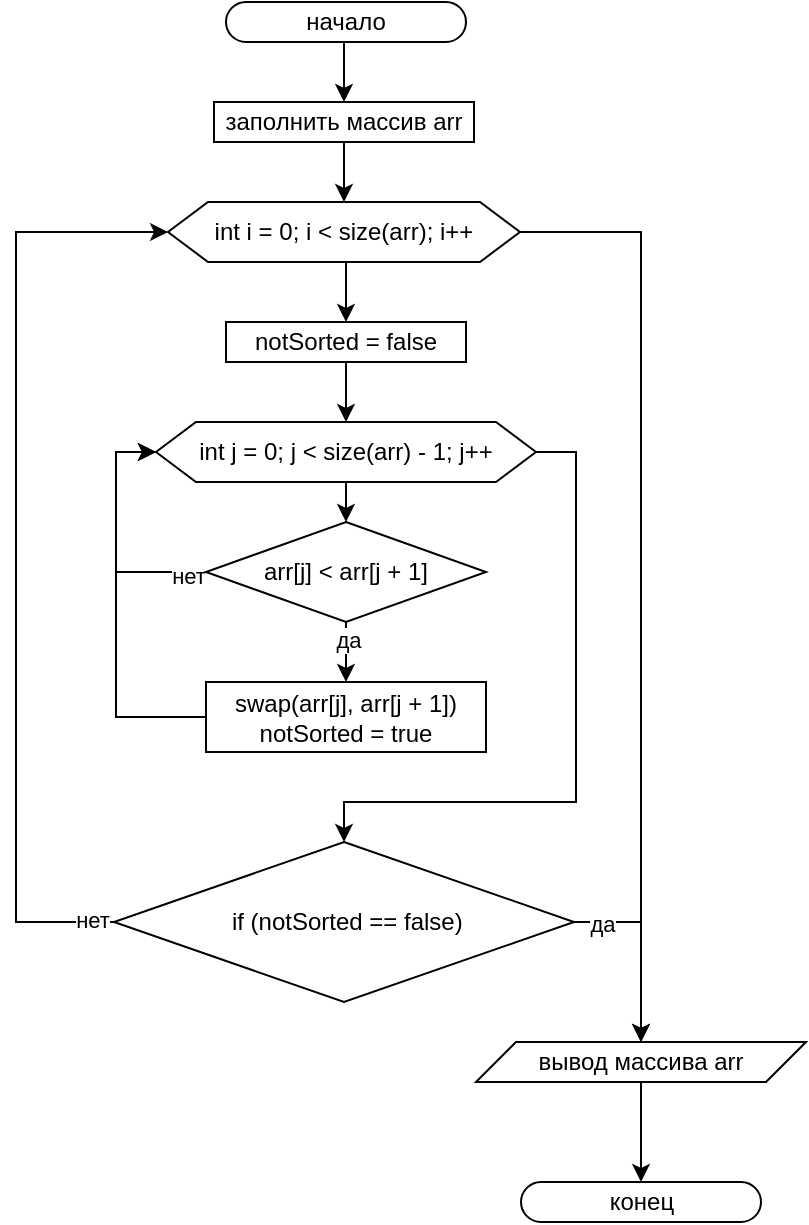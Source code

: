 <mxfile version="26.0.9">
  <diagram id="C5RBs43oDa-KdzZeNtuy" name="Page-1">
    <mxGraphModel dx="778" dy="460" grid="1" gridSize="10" guides="1" tooltips="1" connect="1" arrows="1" fold="1" page="1" pageScale="1" pageWidth="827" pageHeight="1169" math="0" shadow="0">
      <root>
        <mxCell id="WIyWlLk6GJQsqaUBKTNV-0" />
        <mxCell id="WIyWlLk6GJQsqaUBKTNV-1" parent="WIyWlLk6GJQsqaUBKTNV-0" />
        <mxCell id="jXiwWkqM8kZw05CcmDru-11" style="edgeStyle=orthogonalEdgeStyle;rounded=0;orthogonalLoop=1;jettySize=auto;html=1;exitX=0.5;exitY=1;exitDx=0;exitDy=0;entryX=0.5;entryY=0;entryDx=0;entryDy=0;" edge="1" parent="WIyWlLk6GJQsqaUBKTNV-1" source="jXiwWkqM8kZw05CcmDru-0" target="jXiwWkqM8kZw05CcmDru-2">
          <mxGeometry relative="1" as="geometry" />
        </mxCell>
        <mxCell id="jXiwWkqM8kZw05CcmDru-0" value="начало" style="rounded=1;whiteSpace=wrap;html=1;arcSize=50;" vertex="1" parent="WIyWlLk6GJQsqaUBKTNV-1">
          <mxGeometry x="355" y="260" width="120" height="20" as="geometry" />
        </mxCell>
        <mxCell id="jXiwWkqM8kZw05CcmDru-1" value="конец" style="rounded=1;whiteSpace=wrap;html=1;arcSize=50;" vertex="1" parent="WIyWlLk6GJQsqaUBKTNV-1">
          <mxGeometry x="502.5" y="850" width="120" height="20" as="geometry" />
        </mxCell>
        <mxCell id="jXiwWkqM8kZw05CcmDru-12" style="edgeStyle=orthogonalEdgeStyle;rounded=0;orthogonalLoop=1;jettySize=auto;html=1;exitX=0.5;exitY=1;exitDx=0;exitDy=0;entryX=0.5;entryY=0;entryDx=0;entryDy=0;" edge="1" parent="WIyWlLk6GJQsqaUBKTNV-1" source="jXiwWkqM8kZw05CcmDru-2" target="jXiwWkqM8kZw05CcmDru-5">
          <mxGeometry relative="1" as="geometry" />
        </mxCell>
        <mxCell id="jXiwWkqM8kZw05CcmDru-2" value="заполнить массив arr" style="rounded=0;whiteSpace=wrap;html=1;" vertex="1" parent="WIyWlLk6GJQsqaUBKTNV-1">
          <mxGeometry x="349" y="310" width="130" height="20" as="geometry" />
        </mxCell>
        <mxCell id="jXiwWkqM8kZw05CcmDru-16" style="edgeStyle=orthogonalEdgeStyle;rounded=0;orthogonalLoop=1;jettySize=auto;html=1;exitX=0.5;exitY=1;exitDx=0;exitDy=0;entryX=0.5;entryY=0;entryDx=0;entryDy=0;" edge="1" parent="WIyWlLk6GJQsqaUBKTNV-1" source="jXiwWkqM8kZw05CcmDru-3" target="jXiwWkqM8kZw05CcmDru-10">
          <mxGeometry relative="1" as="geometry" />
        </mxCell>
        <mxCell id="jXiwWkqM8kZw05CcmDru-33" value="да" style="edgeLabel;html=1;align=center;verticalAlign=middle;resizable=0;points=[];" vertex="1" connectable="0" parent="jXiwWkqM8kZw05CcmDru-16">
          <mxGeometry x="-0.432" y="1" relative="1" as="geometry">
            <mxPoint as="offset" />
          </mxGeometry>
        </mxCell>
        <mxCell id="jXiwWkqM8kZw05CcmDru-31" style="edgeStyle=orthogonalEdgeStyle;rounded=0;orthogonalLoop=1;jettySize=auto;html=1;exitX=0;exitY=0.5;exitDx=0;exitDy=0;entryX=0;entryY=0.5;entryDx=0;entryDy=0;" edge="1" parent="WIyWlLk6GJQsqaUBKTNV-1" source="jXiwWkqM8kZw05CcmDru-3" target="jXiwWkqM8kZw05CcmDru-7">
          <mxGeometry relative="1" as="geometry" />
        </mxCell>
        <mxCell id="jXiwWkqM8kZw05CcmDru-32" value="нет" style="edgeLabel;html=1;align=center;verticalAlign=middle;resizable=0;points=[];" vertex="1" connectable="0" parent="jXiwWkqM8kZw05CcmDru-31">
          <mxGeometry x="-0.857" y="2" relative="1" as="geometry">
            <mxPoint as="offset" />
          </mxGeometry>
        </mxCell>
        <mxCell id="jXiwWkqM8kZw05CcmDru-3" value="&lt;div&gt;&lt;span style=&quot;background-color: transparent; color: light-dark(rgb(0, 0, 0), rgb(255, 255, 255));&quot;&gt;arr[j] &amp;lt; arr[j + 1]&lt;/span&gt;&lt;/div&gt;" style="rhombus;whiteSpace=wrap;html=1;" vertex="1" parent="WIyWlLk6GJQsqaUBKTNV-1">
          <mxGeometry x="345" y="520" width="140" height="50" as="geometry" />
        </mxCell>
        <mxCell id="jXiwWkqM8kZw05CcmDru-20" style="edgeStyle=orthogonalEdgeStyle;rounded=0;orthogonalLoop=1;jettySize=auto;html=1;exitX=0.5;exitY=1;exitDx=0;exitDy=0;entryX=0.5;entryY=0;entryDx=0;entryDy=0;" edge="1" parent="WIyWlLk6GJQsqaUBKTNV-1" source="jXiwWkqM8kZw05CcmDru-5" target="jXiwWkqM8kZw05CcmDru-6">
          <mxGeometry relative="1" as="geometry" />
        </mxCell>
        <mxCell id="jXiwWkqM8kZw05CcmDru-26" style="edgeStyle=orthogonalEdgeStyle;rounded=0;orthogonalLoop=1;jettySize=auto;html=1;exitX=1;exitY=0.5;exitDx=0;exitDy=0;" edge="1" parent="WIyWlLk6GJQsqaUBKTNV-1" source="jXiwWkqM8kZw05CcmDru-5" target="jXiwWkqM8kZw05CcmDru-23">
          <mxGeometry relative="1" as="geometry" />
        </mxCell>
        <mxCell id="jXiwWkqM8kZw05CcmDru-5" value="&lt;div&gt;int i = 0; i &amp;lt; size(arr); i++&lt;/div&gt;" style="shape=hexagon;perimeter=hexagonPerimeter2;whiteSpace=wrap;html=1;fixedSize=1;" vertex="1" parent="WIyWlLk6GJQsqaUBKTNV-1">
          <mxGeometry x="326" y="360" width="176" height="30" as="geometry" />
        </mxCell>
        <mxCell id="jXiwWkqM8kZw05CcmDru-14" style="edgeStyle=orthogonalEdgeStyle;rounded=0;orthogonalLoop=1;jettySize=auto;html=1;exitX=0.5;exitY=1;exitDx=0;exitDy=0;entryX=0.5;entryY=0;entryDx=0;entryDy=0;" edge="1" parent="WIyWlLk6GJQsqaUBKTNV-1" source="jXiwWkqM8kZw05CcmDru-6" target="jXiwWkqM8kZw05CcmDru-7">
          <mxGeometry relative="1" as="geometry" />
        </mxCell>
        <mxCell id="jXiwWkqM8kZw05CcmDru-6" value="notSorted = false" style="rounded=0;whiteSpace=wrap;html=1;" vertex="1" parent="WIyWlLk6GJQsqaUBKTNV-1">
          <mxGeometry x="355" y="420" width="120" height="20" as="geometry" />
        </mxCell>
        <mxCell id="jXiwWkqM8kZw05CcmDru-18" style="edgeStyle=orthogonalEdgeStyle;rounded=0;orthogonalLoop=1;jettySize=auto;html=1;exitX=0.5;exitY=1;exitDx=0;exitDy=0;entryX=0.5;entryY=0;entryDx=0;entryDy=0;" edge="1" parent="WIyWlLk6GJQsqaUBKTNV-1" source="jXiwWkqM8kZw05CcmDru-7" target="jXiwWkqM8kZw05CcmDru-3">
          <mxGeometry relative="1" as="geometry" />
        </mxCell>
        <mxCell id="jXiwWkqM8kZw05CcmDru-21" style="edgeStyle=orthogonalEdgeStyle;rounded=0;orthogonalLoop=1;jettySize=auto;html=1;exitX=1;exitY=0.5;exitDx=0;exitDy=0;entryX=0.5;entryY=0;entryDx=0;entryDy=0;" edge="1" parent="WIyWlLk6GJQsqaUBKTNV-1" source="jXiwWkqM8kZw05CcmDru-7" target="jXiwWkqM8kZw05CcmDru-8">
          <mxGeometry relative="1" as="geometry">
            <Array as="points">
              <mxPoint x="530" y="485" />
              <mxPoint x="530" y="660" />
            </Array>
          </mxGeometry>
        </mxCell>
        <mxCell id="jXiwWkqM8kZw05CcmDru-7" value="int j = 0; j &amp;lt; size(arr) - 1; j++" style="shape=hexagon;perimeter=hexagonPerimeter2;whiteSpace=wrap;html=1;fixedSize=1;" vertex="1" parent="WIyWlLk6GJQsqaUBKTNV-1">
          <mxGeometry x="320" y="470" width="190" height="30" as="geometry" />
        </mxCell>
        <mxCell id="jXiwWkqM8kZw05CcmDru-24" style="edgeStyle=orthogonalEdgeStyle;rounded=0;orthogonalLoop=1;jettySize=auto;html=1;entryX=0;entryY=0.5;entryDx=0;entryDy=0;" edge="1" parent="WIyWlLk6GJQsqaUBKTNV-1" source="jXiwWkqM8kZw05CcmDru-8" target="jXiwWkqM8kZw05CcmDru-5">
          <mxGeometry relative="1" as="geometry">
            <mxPoint x="240" y="400" as="targetPoint" />
            <Array as="points">
              <mxPoint x="250" y="720" />
              <mxPoint x="250" y="375" />
            </Array>
          </mxGeometry>
        </mxCell>
        <mxCell id="jXiwWkqM8kZw05CcmDru-29" value="нет" style="edgeLabel;html=1;align=center;verticalAlign=middle;resizable=0;points=[];" vertex="1" connectable="0" parent="jXiwWkqM8kZw05CcmDru-24">
          <mxGeometry x="-0.953" y="-1" relative="1" as="geometry">
            <mxPoint as="offset" />
          </mxGeometry>
        </mxCell>
        <mxCell id="jXiwWkqM8kZw05CcmDru-25" style="edgeStyle=orthogonalEdgeStyle;rounded=0;orthogonalLoop=1;jettySize=auto;html=1;exitX=1;exitY=0.5;exitDx=0;exitDy=0;" edge="1" parent="WIyWlLk6GJQsqaUBKTNV-1" source="jXiwWkqM8kZw05CcmDru-8" target="jXiwWkqM8kZw05CcmDru-23">
          <mxGeometry relative="1" as="geometry" />
        </mxCell>
        <mxCell id="jXiwWkqM8kZw05CcmDru-30" value="да" style="edgeLabel;html=1;align=center;verticalAlign=middle;resizable=0;points=[];" vertex="1" connectable="0" parent="jXiwWkqM8kZw05CcmDru-25">
          <mxGeometry x="-0.706" y="-1" relative="1" as="geometry">
            <mxPoint as="offset" />
          </mxGeometry>
        </mxCell>
        <mxCell id="jXiwWkqM8kZw05CcmDru-8" value="&lt;div&gt;&amp;nbsp;if (notSorted == false)&lt;/div&gt;" style="rhombus;whiteSpace=wrap;html=1;" vertex="1" parent="WIyWlLk6GJQsqaUBKTNV-1">
          <mxGeometry x="299" y="680" width="230" height="80" as="geometry" />
        </mxCell>
        <mxCell id="jXiwWkqM8kZw05CcmDru-19" style="edgeStyle=orthogonalEdgeStyle;rounded=0;orthogonalLoop=1;jettySize=auto;html=1;exitX=0;exitY=0.5;exitDx=0;exitDy=0;entryX=0;entryY=0.5;entryDx=0;entryDy=0;" edge="1" parent="WIyWlLk6GJQsqaUBKTNV-1" source="jXiwWkqM8kZw05CcmDru-10" target="jXiwWkqM8kZw05CcmDru-7">
          <mxGeometry relative="1" as="geometry" />
        </mxCell>
        <mxCell id="jXiwWkqM8kZw05CcmDru-10" value="&lt;div&gt;swap(arr[j], arr[j + 1])&lt;/div&gt;&lt;div&gt;&lt;span style=&quot;background-color: transparent; color: light-dark(rgb(0, 0, 0), rgb(255, 255, 255));&quot;&gt;notSorted = true&lt;/span&gt;&lt;/div&gt;" style="rounded=0;whiteSpace=wrap;html=1;" vertex="1" parent="WIyWlLk6GJQsqaUBKTNV-1">
          <mxGeometry x="345" y="600" width="140" height="35" as="geometry" />
        </mxCell>
        <mxCell id="jXiwWkqM8kZw05CcmDru-27" style="edgeStyle=orthogonalEdgeStyle;rounded=0;orthogonalLoop=1;jettySize=auto;html=1;exitX=0.5;exitY=1;exitDx=0;exitDy=0;entryX=0.5;entryY=0;entryDx=0;entryDy=0;" edge="1" parent="WIyWlLk6GJQsqaUBKTNV-1" source="jXiwWkqM8kZw05CcmDru-23" target="jXiwWkqM8kZw05CcmDru-1">
          <mxGeometry relative="1" as="geometry" />
        </mxCell>
        <mxCell id="jXiwWkqM8kZw05CcmDru-23" value="вывод массива arr" style="shape=parallelogram;perimeter=parallelogramPerimeter;whiteSpace=wrap;html=1;fixedSize=1;" vertex="1" parent="WIyWlLk6GJQsqaUBKTNV-1">
          <mxGeometry x="480" y="780" width="165" height="20" as="geometry" />
        </mxCell>
      </root>
    </mxGraphModel>
  </diagram>
</mxfile>
